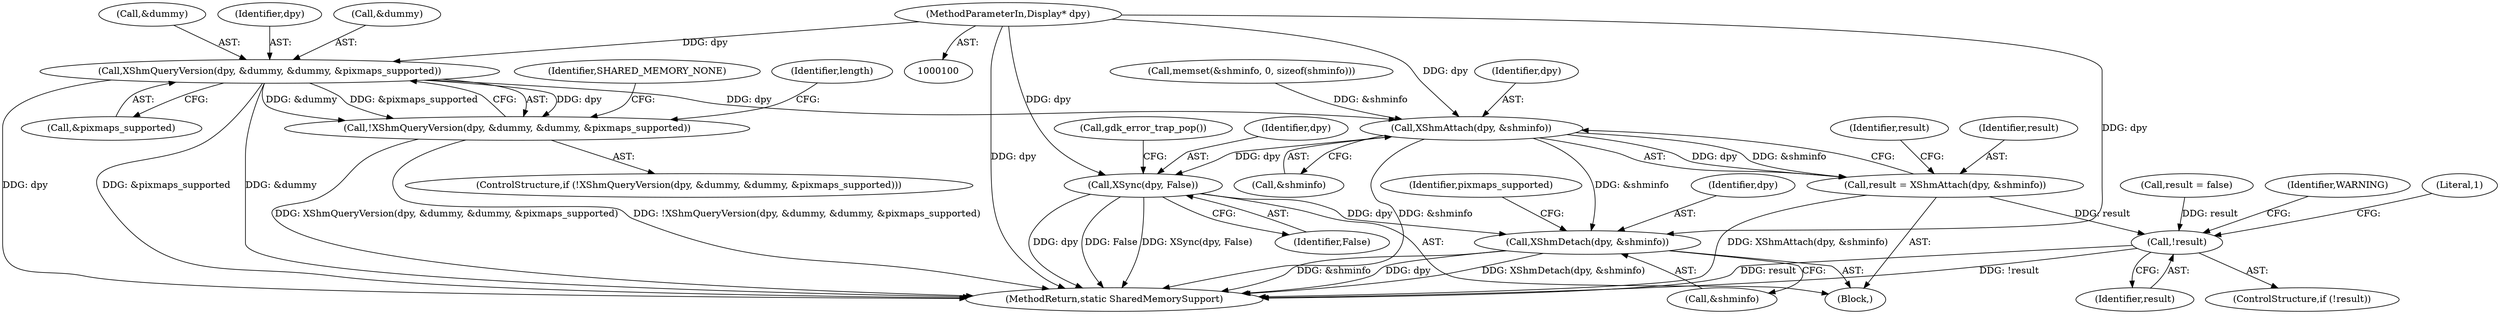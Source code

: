 digraph "0_Chrome_0bd1a6ddb5fb23dfea3e72d60e5e8df4cf5826bc_1@pointer" {
"1000107" [label="(Call,XShmQueryVersion(dpy, &dummy, &dummy, &pixmaps_supported))"];
"1000101" [label="(MethodParameterIn,Display* dpy)"];
"1000106" [label="(Call,!XShmQueryVersion(dpy, &dummy, &dummy, &pixmaps_supported))"];
"1000195" [label="(Call,XShmAttach(dpy, &shminfo))"];
"1000193" [label="(Call,result = XShmAttach(dpy, &shminfo))"];
"1000225" [label="(Call,!result)"];
"1000214" [label="(Call,XSync(dpy, False))"];
"1000242" [label="(Call,XShmDetach(dpy, &shminfo))"];
"1000106" [label="(Call,!XShmQueryVersion(dpy, &dummy, &dummy, &pixmaps_supported))"];
"1000197" [label="(Call,&shminfo)"];
"1000243" [label="(Identifier,dpy)"];
"1000219" [label="(Call,result = false)"];
"1000242" [label="(Call,XShmDetach(dpy, &shminfo))"];
"1000230" [label="(Identifier,WARNING)"];
"1000195" [label="(Call,XShmAttach(dpy, &shminfo))"];
"1000113" [label="(Call,&pixmaps_supported)"];
"1000251" [label="(MethodReturn,static SharedMemorySupport)"];
"1000116" [label="(Identifier,SHARED_MEMORY_NONE)"];
"1000200" [label="(Identifier,result)"];
"1000194" [label="(Identifier,result)"];
"1000180" [label="(Call,memset(&shminfo, 0, sizeof(shminfo)))"];
"1000101" [label="(MethodParameterIn,Display* dpy)"];
"1000214" [label="(Call,XSync(dpy, False))"];
"1000111" [label="(Call,&dummy)"];
"1000218" [label="(Call,gdk_error_trap_pop())"];
"1000248" [label="(Identifier,pixmaps_supported)"];
"1000107" [label="(Call,XShmQueryVersion(dpy, &dummy, &dummy, &pixmaps_supported))"];
"1000108" [label="(Identifier,dpy)"];
"1000225" [label="(Call,!result)"];
"1000224" [label="(ControlStructure,if (!result))"];
"1000109" [label="(Call,&dummy)"];
"1000226" [label="(Identifier,result)"];
"1000193" [label="(Call,result = XShmAttach(dpy, &shminfo))"];
"1000244" [label="(Call,&shminfo)"];
"1000215" [label="(Identifier,dpy)"];
"1000105" [label="(ControlStructure,if (!XShmQueryVersion(dpy, &dummy, &dummy, &pixmaps_supported)))"];
"1000102" [label="(Block,)"];
"1000216" [label="(Identifier,False)"];
"1000196" [label="(Identifier,dpy)"];
"1000238" [label="(Literal,1)"];
"1000120" [label="(Identifier,length)"];
"1000107" -> "1000106"  [label="AST: "];
"1000107" -> "1000113"  [label="CFG: "];
"1000108" -> "1000107"  [label="AST: "];
"1000109" -> "1000107"  [label="AST: "];
"1000111" -> "1000107"  [label="AST: "];
"1000113" -> "1000107"  [label="AST: "];
"1000106" -> "1000107"  [label="CFG: "];
"1000107" -> "1000251"  [label="DDG: &dummy"];
"1000107" -> "1000251"  [label="DDG: dpy"];
"1000107" -> "1000251"  [label="DDG: &pixmaps_supported"];
"1000107" -> "1000106"  [label="DDG: dpy"];
"1000107" -> "1000106"  [label="DDG: &dummy"];
"1000107" -> "1000106"  [label="DDG: &pixmaps_supported"];
"1000101" -> "1000107"  [label="DDG: dpy"];
"1000107" -> "1000195"  [label="DDG: dpy"];
"1000101" -> "1000100"  [label="AST: "];
"1000101" -> "1000251"  [label="DDG: dpy"];
"1000101" -> "1000195"  [label="DDG: dpy"];
"1000101" -> "1000214"  [label="DDG: dpy"];
"1000101" -> "1000242"  [label="DDG: dpy"];
"1000106" -> "1000105"  [label="AST: "];
"1000116" -> "1000106"  [label="CFG: "];
"1000120" -> "1000106"  [label="CFG: "];
"1000106" -> "1000251"  [label="DDG: XShmQueryVersion(dpy, &dummy, &dummy, &pixmaps_supported)"];
"1000106" -> "1000251"  [label="DDG: !XShmQueryVersion(dpy, &dummy, &dummy, &pixmaps_supported)"];
"1000195" -> "1000193"  [label="AST: "];
"1000195" -> "1000197"  [label="CFG: "];
"1000196" -> "1000195"  [label="AST: "];
"1000197" -> "1000195"  [label="AST: "];
"1000193" -> "1000195"  [label="CFG: "];
"1000195" -> "1000251"  [label="DDG: &shminfo"];
"1000195" -> "1000193"  [label="DDG: dpy"];
"1000195" -> "1000193"  [label="DDG: &shminfo"];
"1000180" -> "1000195"  [label="DDG: &shminfo"];
"1000195" -> "1000214"  [label="DDG: dpy"];
"1000195" -> "1000242"  [label="DDG: &shminfo"];
"1000193" -> "1000102"  [label="AST: "];
"1000194" -> "1000193"  [label="AST: "];
"1000200" -> "1000193"  [label="CFG: "];
"1000193" -> "1000251"  [label="DDG: XShmAttach(dpy, &shminfo)"];
"1000193" -> "1000225"  [label="DDG: result"];
"1000225" -> "1000224"  [label="AST: "];
"1000225" -> "1000226"  [label="CFG: "];
"1000226" -> "1000225"  [label="AST: "];
"1000230" -> "1000225"  [label="CFG: "];
"1000238" -> "1000225"  [label="CFG: "];
"1000225" -> "1000251"  [label="DDG: !result"];
"1000225" -> "1000251"  [label="DDG: result"];
"1000219" -> "1000225"  [label="DDG: result"];
"1000214" -> "1000102"  [label="AST: "];
"1000214" -> "1000216"  [label="CFG: "];
"1000215" -> "1000214"  [label="AST: "];
"1000216" -> "1000214"  [label="AST: "];
"1000218" -> "1000214"  [label="CFG: "];
"1000214" -> "1000251"  [label="DDG: False"];
"1000214" -> "1000251"  [label="DDG: XSync(dpy, False)"];
"1000214" -> "1000251"  [label="DDG: dpy"];
"1000214" -> "1000242"  [label="DDG: dpy"];
"1000242" -> "1000102"  [label="AST: "];
"1000242" -> "1000244"  [label="CFG: "];
"1000243" -> "1000242"  [label="AST: "];
"1000244" -> "1000242"  [label="AST: "];
"1000248" -> "1000242"  [label="CFG: "];
"1000242" -> "1000251"  [label="DDG: XShmDetach(dpy, &shminfo)"];
"1000242" -> "1000251"  [label="DDG: &shminfo"];
"1000242" -> "1000251"  [label="DDG: dpy"];
}
